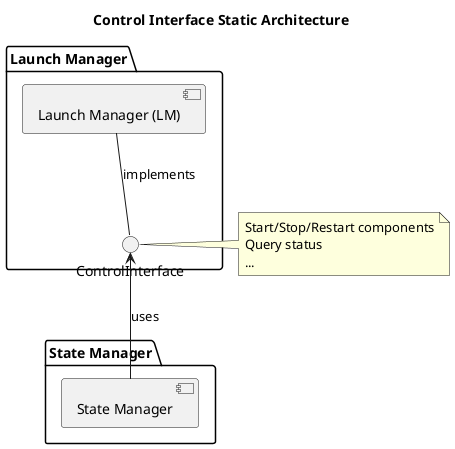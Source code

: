 @startuml
title Control Interface Static Architecture

package "Launch Manager" {
    [Launch Manager (LM)] as LM
    interface ControlInterface
    
    LM -- ControlInterface : implements
}

package "State Manager" {
    [State Manager] as SM
}

SM -up-> ControlInterface : uses

note right of [ControlInterface] : Start/Stop/Restart components\nQuery status\n...

@enduml
